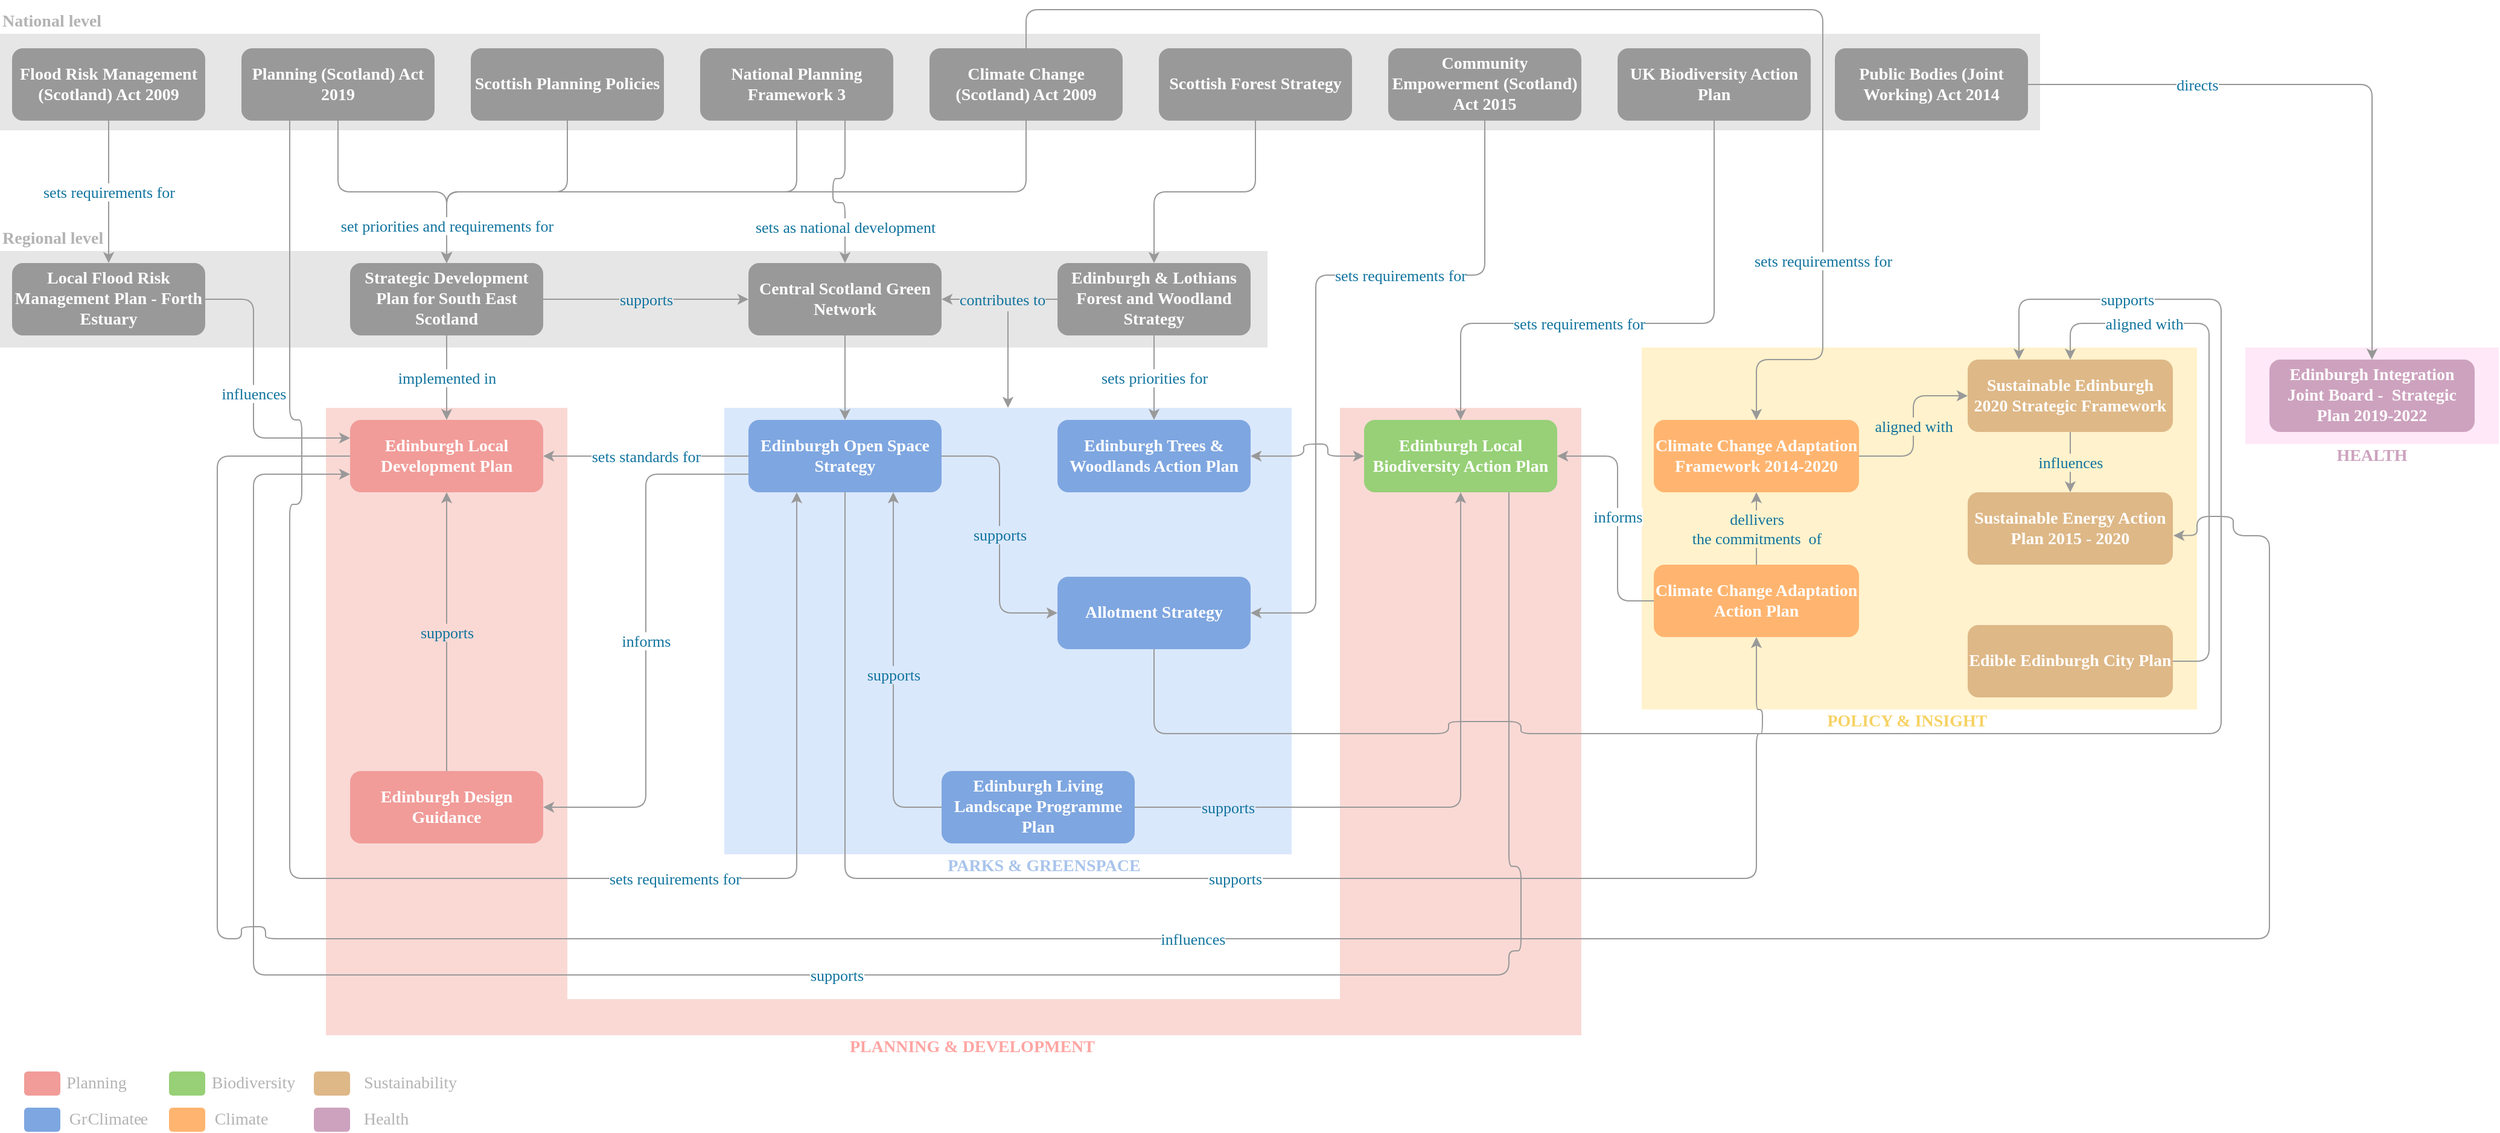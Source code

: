 <mxfile version="13.3.4" type="github">
  <diagram id="8Yflhy8udfIKwnyC9lQC" name="Page-1">
    <mxGraphModel dx="3507" dy="-268" grid="1" gridSize="10" guides="1" tooltips="1" connect="1" arrows="1" fold="1" page="1" pageScale="1" pageWidth="1169" pageHeight="827" math="0" shadow="0">
      <root>
        <mxCell id="0" />
        <mxCell id="1" parent="0" />
        <mxCell id="Hf7quNikZ0JMG7ykfvhg-1" value="" style="rounded=0;whiteSpace=wrap;html=1;fontFamily=Tahoma;fontSize=13;strokeColor=none;fillColor=#ffe8f7;" vertex="1" parent="1">
          <mxGeometry x="1920" y="2840" width="210" height="80" as="geometry" />
        </mxCell>
        <mxCell id="Hf7quNikZ0JMG7ykfvhg-2" value="" style="rounded=0;whiteSpace=wrap;html=1;fillColor=#E6E6E6;fontFamily=Tahoma;fontSize=13;strokeColor=none;" vertex="1" parent="1">
          <mxGeometry x="60" y="2760" width="1050" height="80" as="geometry" />
        </mxCell>
        <mxCell id="Hf7quNikZ0JMG7ykfvhg-3" value="" style="rounded=0;whiteSpace=wrap;html=1;fillColor=#E6E6E6;fontFamily=Tahoma;fontSize=13;strokeColor=none;" vertex="1" parent="1">
          <mxGeometry x="60" y="2580" width="1690" height="80" as="geometry" />
        </mxCell>
        <mxCell id="Hf7quNikZ0JMG7ykfvhg-4" value="" style="rounded=0;whiteSpace=wrap;html=1;fillColor=#FFF2CC;fontFamily=Tahoma;fontSize=13;strokeColor=none;" vertex="1" parent="1">
          <mxGeometry x="1420" y="2840" width="460" height="300" as="geometry" />
        </mxCell>
        <mxCell id="Hf7quNikZ0JMG7ykfvhg-5" value="" style="rounded=0;whiteSpace=wrap;html=1;fillColor=#fad9d5;fontFamily=Tahoma;fontSize=13;strokeColor=none;" vertex="1" parent="1">
          <mxGeometry x="1170" y="2890" width="200" height="520" as="geometry" />
        </mxCell>
        <mxCell id="Hf7quNikZ0JMG7ykfvhg-6" value="" style="rounded=0;whiteSpace=wrap;html=1;fillColor=#FAD9D5;fontFamily=Tahoma;fontSize=13;strokeColor=none;" vertex="1" parent="1">
          <mxGeometry x="330" y="2890" width="200" height="520" as="geometry" />
        </mxCell>
        <mxCell id="Hf7quNikZ0JMG7ykfvhg-7" value="" style="edgeStyle=orthogonalEdgeStyle;orthogonalLoop=1;jettySize=auto;html=1;labelBackgroundColor=#FFF2CC;startArrow=classic;startFill=1;endArrow=none;endFill=0;strokeColor=#999999;fontFamily=Tahoma;fontSize=14;fontColor=#F7D263;" edge="1" parent="1" source="Hf7quNikZ0JMG7ykfvhg-8">
          <mxGeometry relative="1" as="geometry">
            <mxPoint x="895" y="2810" as="targetPoint" />
          </mxGeometry>
        </mxCell>
        <mxCell id="Hf7quNikZ0JMG7ykfvhg-8" value="" style="rounded=0;whiteSpace=wrap;html=1;fillColor=#DAE8FC;fontFamily=Tahoma;fontSize=13;strokeColor=none;" vertex="1" parent="1">
          <mxGeometry x="660" y="2890" width="470" height="370" as="geometry" />
        </mxCell>
        <mxCell id="Hf7quNikZ0JMG7ykfvhg-9" value="sets requirements for" style="edgeStyle=orthogonalEdgeStyle;rounded=1;orthogonalLoop=1;jettySize=auto;html=1;exitX=0.5;exitY=1;exitDx=0;exitDy=0;entryX=0.5;entryY=0;entryDx=0;entryDy=0;strokeColor=#999999;fontFamily=Tahoma;fontSize=13;fontColor=#10739E;" edge="1" parent="1" source="Hf7quNikZ0JMG7ykfvhg-10" target="Hf7quNikZ0JMG7ykfvhg-29">
          <mxGeometry relative="1" as="geometry" />
        </mxCell>
        <mxCell id="Hf7quNikZ0JMG7ykfvhg-10" value="Flood Risk Management (Scotland) Act 2009" style="rounded=1;fillColor=#999999;strokeColor=none;fontColor=#FFFFFF;fontStyle=1;fontFamily=Tahoma;fontSize=14;whiteSpace=wrap;" vertex="1" parent="1">
          <mxGeometry x="70" y="2592" width="160" height="60" as="geometry" />
        </mxCell>
        <mxCell id="Hf7quNikZ0JMG7ykfvhg-11" style="edgeStyle=orthogonalEdgeStyle;orthogonalLoop=1;jettySize=auto;html=1;exitX=0.5;exitY=1;exitDx=0;exitDy=0;entryX=0.5;entryY=0;entryDx=0;entryDy=0;strokeColor=#999999;" edge="1" parent="1" source="Hf7quNikZ0JMG7ykfvhg-13" target="Hf7quNikZ0JMG7ykfvhg-32">
          <mxGeometry relative="1" as="geometry" />
        </mxCell>
        <mxCell id="Hf7quNikZ0JMG7ykfvhg-12" value="sets requirements for" style="edgeStyle=orthogonalEdgeStyle;orthogonalLoop=1;jettySize=auto;html=1;exitX=0.25;exitY=1;exitDx=0;exitDy=0;startFill=0;strokeColor=#999999;entryX=0.25;entryY=1;entryDx=0;entryDy=0;fontFamily=Tahoma;fontSize=13;fontColor=#10739E;" edge="1" parent="1" source="Hf7quNikZ0JMG7ykfvhg-13" target="Hf7quNikZ0JMG7ykfvhg-44">
          <mxGeometry x="0.395" relative="1" as="geometry">
            <mxPoint x="733" y="2960" as="targetPoint" />
            <Array as="points">
              <mxPoint x="300" y="2900" />
              <mxPoint x="310" y="2900" />
              <mxPoint x="310" y="2970" />
              <mxPoint x="300" y="2970" />
              <mxPoint x="300" y="3280" />
              <mxPoint x="720" y="3280" />
            </Array>
            <mxPoint x="-1" as="offset" />
          </mxGeometry>
        </mxCell>
        <mxCell id="Hf7quNikZ0JMG7ykfvhg-13" value="Planning (Scotland) Act 2019" style="rounded=1;fillColor=#999999;strokeColor=none;fontColor=#FFFFFF;fontStyle=1;fontFamily=Tahoma;fontSize=14;whiteSpace=wrap;" vertex="1" parent="1">
          <mxGeometry x="260" y="2592" width="160" height="60" as="geometry" />
        </mxCell>
        <mxCell id="Hf7quNikZ0JMG7ykfvhg-14" style="edgeStyle=orthogonalEdgeStyle;orthogonalLoop=1;jettySize=auto;html=1;exitX=0.5;exitY=1;exitDx=0;exitDy=0;strokeColor=#999999;entryX=0.5;entryY=0;entryDx=0;entryDy=0;" edge="1" parent="1" source="Hf7quNikZ0JMG7ykfvhg-15" target="Hf7quNikZ0JMG7ykfvhg-32">
          <mxGeometry relative="1" as="geometry">
            <mxPoint x="360" y="2770" as="targetPoint" />
          </mxGeometry>
        </mxCell>
        <mxCell id="Hf7quNikZ0JMG7ykfvhg-15" value="Scottish Planning Policies" style="rounded=1;fillColor=#999999;strokeColor=none;fontColor=#FFFFFF;fontStyle=1;fontFamily=Tahoma;fontSize=14;whiteSpace=wrap;" vertex="1" parent="1">
          <mxGeometry x="450" y="2592" width="160" height="60" as="geometry" />
        </mxCell>
        <mxCell id="Hf7quNikZ0JMG7ykfvhg-16" style="edgeStyle=orthogonalEdgeStyle;orthogonalLoop=1;jettySize=auto;html=1;exitX=0.5;exitY=1;exitDx=0;exitDy=0;entryX=0.5;entryY=0;entryDx=0;entryDy=0;strokeColor=#999999;" edge="1" parent="1" source="Hf7quNikZ0JMG7ykfvhg-18" target="Hf7quNikZ0JMG7ykfvhg-32">
          <mxGeometry relative="1" as="geometry" />
        </mxCell>
        <mxCell id="Hf7quNikZ0JMG7ykfvhg-17" value="sets as national development" style="edgeStyle=orthogonalEdgeStyle;orthogonalLoop=1;jettySize=auto;html=1;exitX=0.75;exitY=1;exitDx=0;exitDy=0;entryX=0.5;entryY=0;entryDx=0;entryDy=0;strokeColor=#999999;fontFamily=Tahoma;fontSize=13;fontColor=#10739E;" edge="1" parent="1" source="Hf7quNikZ0JMG7ykfvhg-18" target="Hf7quNikZ0JMG7ykfvhg-34">
          <mxGeometry x="0.565" relative="1" as="geometry">
            <Array as="points">
              <mxPoint x="760" y="2700" />
              <mxPoint x="750" y="2700" />
              <mxPoint x="750" y="2720" />
              <mxPoint x="760" y="2720" />
            </Array>
            <mxPoint as="offset" />
          </mxGeometry>
        </mxCell>
        <mxCell id="Hf7quNikZ0JMG7ykfvhg-18" value="National Planning Framework 3" style="rounded=1;fillColor=#999999;strokeColor=none;fontColor=#FFFFFF;fontStyle=1;fontFamily=Tahoma;fontSize=14;whiteSpace=wrap;" vertex="1" parent="1">
          <mxGeometry x="640" y="2592" width="160" height="60" as="geometry" />
        </mxCell>
        <mxCell id="Hf7quNikZ0JMG7ykfvhg-19" value="set priorities and requirements for" style="edgeStyle=orthogonalEdgeStyle;orthogonalLoop=1;jettySize=auto;html=1;exitX=0.5;exitY=1;exitDx=0;exitDy=0;strokeColor=#999999;entryX=0.5;entryY=0;entryDx=0;entryDy=0;fontFamily=Tahoma;fontSize=13;fontColor=#10739E;" edge="1" parent="1" source="Hf7quNikZ0JMG7ykfvhg-21" target="Hf7quNikZ0JMG7ykfvhg-32">
          <mxGeometry x="0.897" relative="1" as="geometry">
            <mxPoint x="360" y="2770" as="targetPoint" />
            <mxPoint as="offset" />
          </mxGeometry>
        </mxCell>
        <mxCell id="Hf7quNikZ0JMG7ykfvhg-20" value="sets requirementss for" style="edgeStyle=orthogonalEdgeStyle;orthogonalLoop=1;jettySize=auto;html=1;exitX=0.5;exitY=0;exitDx=0;exitDy=0;startFill=0;strokeColor=#999999;entryX=0.5;entryY=0;entryDx=0;entryDy=0;fontColor=#10739E;fontFamily=Tahoma;fontSize=13;" edge="1" parent="1" source="Hf7quNikZ0JMG7ykfvhg-21" target="Hf7quNikZ0JMG7ykfvhg-55">
          <mxGeometry x="0.654" relative="1" as="geometry">
            <mxPoint x="1510" y="2880" as="targetPoint" />
            <Array as="points">
              <mxPoint x="910" y="2560" />
              <mxPoint x="1570" y="2560" />
              <mxPoint x="1570" y="2850" />
              <mxPoint x="1515" y="2850" />
            </Array>
            <mxPoint y="1" as="offset" />
          </mxGeometry>
        </mxCell>
        <mxCell id="Hf7quNikZ0JMG7ykfvhg-21" value="Climate Change (Scotland) Act 2009" style="rounded=1;fillColor=#999999;strokeColor=none;fontColor=#FFFFFF;fontStyle=1;fontFamily=Tahoma;fontSize=14;whiteSpace=wrap;" vertex="1" parent="1">
          <mxGeometry x="830" y="2592" width="160" height="60" as="geometry" />
        </mxCell>
        <mxCell id="Hf7quNikZ0JMG7ykfvhg-22" style="edgeStyle=orthogonalEdgeStyle;orthogonalLoop=1;jettySize=auto;html=1;exitX=0.5;exitY=1;exitDx=0;exitDy=0;strokeColor=#999999;" edge="1" parent="1" source="Hf7quNikZ0JMG7ykfvhg-23" target="Hf7quNikZ0JMG7ykfvhg-37">
          <mxGeometry relative="1" as="geometry" />
        </mxCell>
        <mxCell id="Hf7quNikZ0JMG7ykfvhg-23" value="Scottish Forest Strategy" style="rounded=1;fillColor=#999999;strokeColor=none;fontColor=#FFFFFF;fontStyle=1;fontFamily=Tahoma;fontSize=14;whiteSpace=wrap;" vertex="1" parent="1">
          <mxGeometry x="1020" y="2592" width="160" height="60" as="geometry" />
        </mxCell>
        <mxCell id="Hf7quNikZ0JMG7ykfvhg-24" value="sets requirements for" style="edgeStyle=orthogonalEdgeStyle;orthogonalLoop=1;jettySize=auto;html=1;exitX=0.5;exitY=1;exitDx=0;exitDy=0;entryX=1;entryY=0.5;entryDx=0;entryDy=0;strokeColor=#999999;fontColor=#10739E;fontFamily=Tahoma;fontSize=13;" edge="1" parent="1" source="Hf7quNikZ0JMG7ykfvhg-25" target="Hf7quNikZ0JMG7ykfvhg-48">
          <mxGeometry x="-0.342" relative="1" as="geometry">
            <Array as="points">
              <mxPoint x="1290" y="2780" />
              <mxPoint x="1150" y="2780" />
              <mxPoint x="1150" y="3060" />
            </Array>
            <mxPoint as="offset" />
          </mxGeometry>
        </mxCell>
        <mxCell id="Hf7quNikZ0JMG7ykfvhg-25" value="Community Empowerment (Scotland) Act 2015" style="rounded=1;fillColor=#999999;strokeColor=none;fontColor=#FFFFFF;fontStyle=1;fontFamily=Tahoma;fontSize=14;whiteSpace=wrap;" vertex="1" parent="1">
          <mxGeometry x="1210" y="2592" width="160" height="60" as="geometry" />
        </mxCell>
        <mxCell id="Hf7quNikZ0JMG7ykfvhg-26" value="sets requirements for" style="edgeStyle=orthogonalEdgeStyle;orthogonalLoop=1;jettySize=auto;html=1;exitX=0.5;exitY=1;exitDx=0;exitDy=0;entryX=0.5;entryY=0;entryDx=0;entryDy=0;strokeColor=#999999;fontColor=#10739E;fontFamily=Tahoma;fontSize=13;" edge="1" parent="1" source="Hf7quNikZ0JMG7ykfvhg-27" target="Hf7quNikZ0JMG7ykfvhg-53">
          <mxGeometry x="0.224" relative="1" as="geometry">
            <Array as="points">
              <mxPoint x="1480" y="2820" />
              <mxPoint x="1270" y="2820" />
            </Array>
            <mxPoint as="offset" />
          </mxGeometry>
        </mxCell>
        <mxCell id="Hf7quNikZ0JMG7ykfvhg-27" value="UK Biodiversity Action Plan" style="rounded=1;fillColor=#999999;strokeColor=none;fontColor=#FFFFFF;fontStyle=1;fontFamily=Tahoma;fontSize=14;whiteSpace=wrap;" vertex="1" parent="1">
          <mxGeometry x="1400" y="2592" width="160" height="60" as="geometry" />
        </mxCell>
        <mxCell id="Hf7quNikZ0JMG7ykfvhg-28" value="influences" style="edgeStyle=orthogonalEdgeStyle;orthogonalLoop=1;jettySize=auto;html=1;exitX=1;exitY=0.5;exitDx=0;exitDy=0;entryX=0;entryY=0.25;entryDx=0;entryDy=0;startFill=0;strokeColor=#999999;fontFamily=Tahoma;fontSize=13;fontColor=#10739E;" edge="1" parent="1" source="Hf7quNikZ0JMG7ykfvhg-29" target="Hf7quNikZ0JMG7ykfvhg-39">
          <mxGeometry relative="1" as="geometry">
            <Array as="points">
              <mxPoint x="270" y="2800" />
              <mxPoint x="270" y="2915" />
            </Array>
          </mxGeometry>
        </mxCell>
        <mxCell id="Hf7quNikZ0JMG7ykfvhg-29" value="Local Flood Risk Management Plan - Forth Estuary " style="rounded=1;fillColor=#999999;strokeColor=none;fontColor=#FFFFFF;fontStyle=1;fontFamily=Tahoma;fontSize=14;whiteSpace=wrap;" vertex="1" parent="1">
          <mxGeometry x="70" y="2770" width="160" height="60" as="geometry" />
        </mxCell>
        <mxCell id="Hf7quNikZ0JMG7ykfvhg-30" value="supports" style="edgeStyle=orthogonalEdgeStyle;orthogonalLoop=1;jettySize=auto;html=1;exitX=1;exitY=0.5;exitDx=0;exitDy=0;entryX=0;entryY=0.5;entryDx=0;entryDy=0;strokeColor=#999999;fontFamily=Tahoma;fontSize=13;fontColor=#10739E;labelBackgroundColor=#E6E6E6;" edge="1" parent="1" source="Hf7quNikZ0JMG7ykfvhg-32" target="Hf7quNikZ0JMG7ykfvhg-34">
          <mxGeometry relative="1" as="geometry" />
        </mxCell>
        <mxCell id="Hf7quNikZ0JMG7ykfvhg-31" value="implemented in" style="edgeStyle=orthogonalEdgeStyle;orthogonalLoop=1;jettySize=auto;html=1;exitX=0.5;exitY=1;exitDx=0;exitDy=0;entryX=0.5;entryY=0;entryDx=0;entryDy=0;startFill=0;strokeColor=#999999;fontFamily=Tahoma;fontSize=13;fontColor=#10739E;" edge="1" parent="1" source="Hf7quNikZ0JMG7ykfvhg-32" target="Hf7quNikZ0JMG7ykfvhg-39">
          <mxGeometry relative="1" as="geometry" />
        </mxCell>
        <mxCell id="Hf7quNikZ0JMG7ykfvhg-32" value="Strategic Development Plan for South East Scotland" style="rounded=1;fillColor=#999999;strokeColor=none;fontColor=#FFFFFF;fontStyle=1;fontFamily=Tahoma;fontSize=14;whiteSpace=wrap;" vertex="1" parent="1">
          <mxGeometry x="350" y="2770" width="160" height="60" as="geometry" />
        </mxCell>
        <mxCell id="Hf7quNikZ0JMG7ykfvhg-33" style="edgeStyle=orthogonalEdgeStyle;orthogonalLoop=1;jettySize=auto;html=1;exitX=0.5;exitY=1;exitDx=0;exitDy=0;entryX=0.5;entryY=0;entryDx=0;entryDy=0;strokeColor=#999999;" edge="1" parent="1" source="Hf7quNikZ0JMG7ykfvhg-34" target="Hf7quNikZ0JMG7ykfvhg-44">
          <mxGeometry relative="1" as="geometry" />
        </mxCell>
        <mxCell id="Hf7quNikZ0JMG7ykfvhg-34" value="Central Scotland Green Network" style="rounded=1;fillColor=#999999;strokeColor=none;fontColor=#FFFFFF;fontStyle=1;fontFamily=Tahoma;fontSize=14;whiteSpace=wrap;" vertex="1" parent="1">
          <mxGeometry x="680" y="2770" width="160" height="60" as="geometry" />
        </mxCell>
        <mxCell id="Hf7quNikZ0JMG7ykfvhg-35" value="contributes to" style="edgeStyle=orthogonalEdgeStyle;orthogonalLoop=1;jettySize=auto;html=1;exitX=0;exitY=0.5;exitDx=0;exitDy=0;strokeColor=#999999;fontColor=#10739E;fontFamily=Tahoma;fontSize=13;labelBackgroundColor=#E6E6E6;" edge="1" parent="1" source="Hf7quNikZ0JMG7ykfvhg-37">
          <mxGeometry x="-0.042" relative="1" as="geometry">
            <mxPoint x="920.0" y="2800" as="sourcePoint" />
            <mxPoint x="840" y="2800" as="targetPoint" />
            <mxPoint as="offset" />
          </mxGeometry>
        </mxCell>
        <mxCell id="Hf7quNikZ0JMG7ykfvhg-36" value="sets priorities for" style="edgeStyle=orthogonalEdgeStyle;orthogonalLoop=1;jettySize=auto;html=1;exitX=0.5;exitY=1;exitDx=0;exitDy=0;entryX=0.5;entryY=0;entryDx=0;entryDy=0;strokeColor=#999999;fontColor=#10739E;fontFamily=Tahoma;fontSize=13;" edge="1" parent="1" source="Hf7quNikZ0JMG7ykfvhg-37" target="Hf7quNikZ0JMG7ykfvhg-46">
          <mxGeometry relative="1" as="geometry" />
        </mxCell>
        <mxCell id="Hf7quNikZ0JMG7ykfvhg-37" value="Edinburgh &amp; Lothians Forest and Woodland Strategy" style="rounded=1;fillColor=#999999;strokeColor=none;fontColor=#FFFFFF;fontStyle=1;fontFamily=Tahoma;fontSize=14;whiteSpace=wrap;" vertex="1" parent="1">
          <mxGeometry x="936" y="2770" width="160" height="60" as="geometry" />
        </mxCell>
        <mxCell id="Hf7quNikZ0JMG7ykfvhg-38" value="influences" style="edgeStyle=orthogonalEdgeStyle;orthogonalLoop=1;jettySize=auto;html=1;exitX=0;exitY=0.5;exitDx=0;exitDy=0;startFill=0;strokeColor=#999999;entryX=1.003;entryY=0.597;entryDx=0;entryDy=0;entryPerimeter=0;fontColor=#10739E;fontFamily=Tahoma;fontSize=13;" edge="1" parent="1" source="Hf7quNikZ0JMG7ykfvhg-39" target="Hf7quNikZ0JMG7ykfvhg-61">
          <mxGeometry relative="1" as="geometry">
            <mxPoint x="1850" y="3000" as="targetPoint" />
            <Array as="points">
              <mxPoint x="240" y="2930" />
              <mxPoint x="240" y="3330" />
              <mxPoint x="260" y="3330" />
              <mxPoint x="260" y="3320" />
              <mxPoint x="280" y="3320" />
              <mxPoint x="280" y="3330" />
              <mxPoint x="1940" y="3330" />
              <mxPoint x="1940" y="2996" />
              <mxPoint x="1910" y="2996" />
              <mxPoint x="1910" y="2980" />
              <mxPoint x="1880" y="2980" />
              <mxPoint x="1880" y="2996" />
            </Array>
          </mxGeometry>
        </mxCell>
        <mxCell id="Hf7quNikZ0JMG7ykfvhg-39" value="Edinburgh Local Development Plan" style="rounded=1;fillColor=#F19C99;strokeColor=none;fontColor=#FFFFFF;fontStyle=1;fontFamily=Tahoma;fontSize=14;whiteSpace=wrap;" vertex="1" parent="1">
          <mxGeometry x="350" y="2900" width="160" height="60" as="geometry" />
        </mxCell>
        <mxCell id="Hf7quNikZ0JMG7ykfvhg-40" value="sets standards for" style="edgeStyle=orthogonalEdgeStyle;orthogonalLoop=1;jettySize=auto;html=1;exitX=0;exitY=0.5;exitDx=0;exitDy=0;entryX=1;entryY=0.5;entryDx=0;entryDy=0;startFill=0;strokeColor=#999999;fontFamily=Tahoma;fontSize=13;fontColor=#10739E;" edge="1" parent="1" source="Hf7quNikZ0JMG7ykfvhg-44" target="Hf7quNikZ0JMG7ykfvhg-39">
          <mxGeometry relative="1" as="geometry" />
        </mxCell>
        <mxCell id="Hf7quNikZ0JMG7ykfvhg-41" value="informs" style="edgeStyle=orthogonalEdgeStyle;orthogonalLoop=1;jettySize=auto;html=1;exitX=0;exitY=0.75;exitDx=0;exitDy=0;entryX=1;entryY=0.5;entryDx=0;entryDy=0;startFill=0;strokeColor=#999999;fontFamily=Tahoma;fontSize=13;fontColor=#10739E;" edge="1" parent="1" source="Hf7quNikZ0JMG7ykfvhg-44" target="Hf7quNikZ0JMG7ykfvhg-65">
          <mxGeometry relative="1" as="geometry" />
        </mxCell>
        <mxCell id="Hf7quNikZ0JMG7ykfvhg-42" value="supports" style="edgeStyle=orthogonalEdgeStyle;orthogonalLoop=1;jettySize=auto;html=1;exitX=0.5;exitY=1;exitDx=0;exitDy=0;entryX=0.5;entryY=1;entryDx=0;entryDy=0;startFill=0;strokeColor=#999999;fontColor=#10739E;fontFamily=Tahoma;fontSize=13;" edge="1" parent="1" source="Hf7quNikZ0JMG7ykfvhg-44" target="Hf7quNikZ0JMG7ykfvhg-58">
          <mxGeometry relative="1" as="geometry">
            <Array as="points">
              <mxPoint x="760" y="3280" />
              <mxPoint x="1515" y="3280" />
              <mxPoint x="1515" y="3160" />
              <mxPoint x="1520" y="3160" />
              <mxPoint x="1520" y="3140" />
              <mxPoint x="1515" y="3140" />
            </Array>
          </mxGeometry>
        </mxCell>
        <mxCell id="Hf7quNikZ0JMG7ykfvhg-43" value="supports" style="edgeStyle=orthogonalEdgeStyle;orthogonalLoop=1;jettySize=auto;html=1;exitX=1;exitY=0.5;exitDx=0;exitDy=0;entryX=0;entryY=0.5;entryDx=0;entryDy=0;startFill=0;strokeColor=#999999;fontColor=#10739E;fontFamily=Tahoma;fontSize=13;labelBackgroundColor=#DAE8FC;" edge="1" parent="1" source="Hf7quNikZ0JMG7ykfvhg-44" target="Hf7quNikZ0JMG7ykfvhg-48">
          <mxGeometry relative="1" as="geometry" />
        </mxCell>
        <mxCell id="Hf7quNikZ0JMG7ykfvhg-44" value="Edinburgh Open Space Strategy" style="rounded=1;fillColor=#7EA6E0;strokeColor=none;fontColor=#FFFFFF;fontStyle=1;fontFamily=Tahoma;fontSize=14;whiteSpace=wrap;" vertex="1" parent="1">
          <mxGeometry x="680" y="2900" width="160" height="60" as="geometry" />
        </mxCell>
        <mxCell id="Hf7quNikZ0JMG7ykfvhg-45" style="edgeStyle=orthogonalEdgeStyle;orthogonalLoop=1;jettySize=auto;html=1;exitX=1;exitY=0.5;exitDx=0;exitDy=0;entryX=0;entryY=0.5;entryDx=0;entryDy=0;strokeColor=#999999;startArrow=classic;startFill=1;" edge="1" parent="1" source="Hf7quNikZ0JMG7ykfvhg-46" target="Hf7quNikZ0JMG7ykfvhg-53">
          <mxGeometry relative="1" as="geometry">
            <Array as="points">
              <mxPoint x="1140" y="2930" />
              <mxPoint x="1140" y="2920" />
              <mxPoint x="1160" y="2920" />
              <mxPoint x="1160" y="2930" />
            </Array>
          </mxGeometry>
        </mxCell>
        <mxCell id="Hf7quNikZ0JMG7ykfvhg-46" value="Edinburgh Trees &amp; Woodlands Action Plan" style="rounded=1;fillColor=#7EA6E0;strokeColor=none;fontColor=#FFFFFF;fontStyle=1;fontFamily=Tahoma;fontSize=14;whiteSpace=wrap;" vertex="1" parent="1">
          <mxGeometry x="936" y="2900" width="160" height="60" as="geometry" />
        </mxCell>
        <mxCell id="Hf7quNikZ0JMG7ykfvhg-47" value="supports" style="edgeStyle=orthogonalEdgeStyle;orthogonalLoop=1;jettySize=auto;html=1;exitX=0.5;exitY=1;exitDx=0;exitDy=0;entryX=0.25;entryY=0;entryDx=0;entryDy=0;startFill=0;strokeColor=#999999;fontColor=#10739E;fontFamily=Tahoma;fontSize=13;" edge="1" parent="1" source="Hf7quNikZ0JMG7ykfvhg-48" target="Hf7quNikZ0JMG7ykfvhg-60">
          <mxGeometry x="0.821" relative="1" as="geometry">
            <Array as="points">
              <mxPoint x="1016" y="3160" />
              <mxPoint x="1260" y="3160" />
              <mxPoint x="1260" y="3150" />
              <mxPoint x="1320" y="3150" />
              <mxPoint x="1320" y="3160" />
              <mxPoint x="1900" y="3160" />
              <mxPoint x="1900" y="2800" />
              <mxPoint x="1733" y="2800" />
            </Array>
            <mxPoint as="offset" />
          </mxGeometry>
        </mxCell>
        <mxCell id="Hf7quNikZ0JMG7ykfvhg-48" value="Allotment Strategy" style="rounded=1;fillColor=#7EA6E0;strokeColor=none;fontColor=#FFFFFF;fontStyle=1;fontFamily=Tahoma;fontSize=14;whiteSpace=wrap;" vertex="1" parent="1">
          <mxGeometry x="936" y="3030" width="160" height="60" as="geometry" />
        </mxCell>
        <mxCell id="Hf7quNikZ0JMG7ykfvhg-49" value="supports" style="edgeStyle=orthogonalEdgeStyle;orthogonalLoop=1;jettySize=auto;html=1;exitX=1;exitY=0.5;exitDx=0;exitDy=0;entryX=0.5;entryY=1;entryDx=0;entryDy=0;strokeColor=#999999;fontColor=#10739E;fontFamily=Tahoma;fontSize=13;labelBackgroundColor=#DAE8FC;" edge="1" parent="1" source="Hf7quNikZ0JMG7ykfvhg-51" target="Hf7quNikZ0JMG7ykfvhg-53">
          <mxGeometry x="-0.71" relative="1" as="geometry">
            <mxPoint as="offset" />
          </mxGeometry>
        </mxCell>
        <mxCell id="Hf7quNikZ0JMG7ykfvhg-50" value="supports" style="edgeStyle=orthogonalEdgeStyle;orthogonalLoop=1;jettySize=auto;html=1;exitX=0;exitY=0.5;exitDx=0;exitDy=0;entryX=0.75;entryY=1;entryDx=0;entryDy=0;startFill=0;strokeColor=#999999;fontColor=#10739E;fontFamily=Tahoma;fontSize=13;labelBackgroundColor=#DAE8FC;" edge="1" parent="1" source="Hf7quNikZ0JMG7ykfvhg-51" target="Hf7quNikZ0JMG7ykfvhg-44">
          <mxGeometry relative="1" as="geometry" />
        </mxCell>
        <mxCell id="Hf7quNikZ0JMG7ykfvhg-51" value="Edinburgh Living Landscape Programme Plan" style="rounded=1;fillColor=#7EA6E0;strokeColor=none;fontColor=#FFFFFF;fontStyle=1;fontFamily=Tahoma;fontSize=14;whiteSpace=wrap;" vertex="1" parent="1">
          <mxGeometry x="840" y="3191" width="160" height="60" as="geometry" />
        </mxCell>
        <mxCell id="Hf7quNikZ0JMG7ykfvhg-52" value="supports" style="edgeStyle=orthogonalEdgeStyle;orthogonalLoop=1;jettySize=auto;html=1;exitX=0;exitY=0.75;exitDx=0;exitDy=0;entryX=0.75;entryY=1;entryDx=0;entryDy=0;startFill=1;strokeColor=#999999;startArrow=classic;endArrow=none;endFill=0;fontColor=#10739E;fontFamily=Tahoma;fontSize=13;" edge="1" parent="1" source="Hf7quNikZ0JMG7ykfvhg-39" target="Hf7quNikZ0JMG7ykfvhg-53">
          <mxGeometry relative="1" as="geometry">
            <Array as="points">
              <mxPoint x="270" y="2945" />
              <mxPoint x="270" y="3360" />
              <mxPoint x="1310" y="3360" />
              <mxPoint x="1310" y="3340" />
              <mxPoint x="1320" y="3340" />
              <mxPoint x="1320" y="3270" />
              <mxPoint x="1310" y="3270" />
            </Array>
          </mxGeometry>
        </mxCell>
        <mxCell id="Hf7quNikZ0JMG7ykfvhg-53" value="Edinburgh Local Biodiversity Action Plan" style="rounded=1;fillColor=#97D077;strokeColor=none;fontColor=#FFFFFF;fontStyle=1;fontFamily=Tahoma;fontSize=14;whiteSpace=wrap;" vertex="1" parent="1">
          <mxGeometry x="1190" y="2900" width="160" height="60" as="geometry" />
        </mxCell>
        <mxCell id="Hf7quNikZ0JMG7ykfvhg-54" value="aligned with" style="edgeStyle=orthogonalEdgeStyle;orthogonalLoop=1;jettySize=auto;html=1;exitX=1;exitY=0.5;exitDx=0;exitDy=0;entryX=0;entryY=0.5;entryDx=0;entryDy=0;startFill=0;strokeColor=#999999;fontColor=#10739E;fontFamily=Tahoma;fontSize=13;labelBackgroundColor=#FFF2CC;" edge="1" parent="1" source="Hf7quNikZ0JMG7ykfvhg-55" target="Hf7quNikZ0JMG7ykfvhg-60">
          <mxGeometry relative="1" as="geometry" />
        </mxCell>
        <mxCell id="Hf7quNikZ0JMG7ykfvhg-55" value="Climate Change Adaptation Framework 2014-2020" style="rounded=1;fillColor=#FFB570;strokeColor=none;fontColor=#FFFFFF;fontStyle=1;fontFamily=Tahoma;fontSize=14;whiteSpace=wrap;" vertex="1" parent="1">
          <mxGeometry x="1430" y="2900" width="170" height="60" as="geometry" />
        </mxCell>
        <mxCell id="Hf7quNikZ0JMG7ykfvhg-56" value="informs" style="edgeStyle=orthogonalEdgeStyle;orthogonalLoop=1;jettySize=auto;html=1;exitX=0;exitY=0.5;exitDx=0;exitDy=0;entryX=1;entryY=0.5;entryDx=0;entryDy=0;startArrow=none;startFill=0;strokeColor=#999999;fontColor=#10739E;fontFamily=Tahoma;fontSize=13;" edge="1" parent="1" source="Hf7quNikZ0JMG7ykfvhg-58" target="Hf7quNikZ0JMG7ykfvhg-53">
          <mxGeometry relative="1" as="geometry">
            <Array as="points">
              <mxPoint x="1400" y="3050" />
              <mxPoint x="1400" y="2930" />
            </Array>
            <mxPoint as="offset" />
          </mxGeometry>
        </mxCell>
        <mxCell id="Hf7quNikZ0JMG7ykfvhg-57" value="&lt;div&gt;dellivers &lt;br&gt;&lt;/div&gt;&lt;div&gt;the commitments&amp;nbsp; of&lt;br&gt;&lt;/div&gt;" style="edgeStyle=orthogonalEdgeStyle;orthogonalLoop=1;jettySize=auto;html=1;exitX=0.5;exitY=0;exitDx=0;exitDy=0;entryX=0.5;entryY=1;entryDx=0;entryDy=0;startFill=0;strokeColor=#999999;fontColor=#10739E;fontFamily=Tahoma;fontSize=13;labelBackgroundColor=#FFF2CC;" edge="1" parent="1" source="Hf7quNikZ0JMG7ykfvhg-58" target="Hf7quNikZ0JMG7ykfvhg-55">
          <mxGeometry relative="1" as="geometry" />
        </mxCell>
        <mxCell id="Hf7quNikZ0JMG7ykfvhg-58" value="Climate Change Adaptation Action Plan" style="rounded=1;fillColor=#FFB570;strokeColor=none;fontColor=#FFFFFF;fontStyle=1;fontFamily=Tahoma;fontSize=14;whiteSpace=wrap;" vertex="1" parent="1">
          <mxGeometry x="1430" y="3020" width="170" height="60" as="geometry" />
        </mxCell>
        <mxCell id="Hf7quNikZ0JMG7ykfvhg-59" value="influences" style="edgeStyle=orthogonalEdgeStyle;orthogonalLoop=1;jettySize=auto;html=1;exitX=0.5;exitY=1;exitDx=0;exitDy=0;startFill=0;strokeColor=#999999;fontColor=#10739E;fontFamily=Tahoma;fontSize=13;labelBackgroundColor=#FFF2CC;" edge="1" parent="1" source="Hf7quNikZ0JMG7ykfvhg-60" target="Hf7quNikZ0JMG7ykfvhg-61">
          <mxGeometry relative="1" as="geometry" />
        </mxCell>
        <mxCell id="Hf7quNikZ0JMG7ykfvhg-60" value="Sustainable Edinburgh 2020 Strategic Framework" style="rounded=1;strokeColor=none;fontColor=#FFFFFF;fontStyle=1;fontFamily=Tahoma;fontSize=14;whiteSpace=wrap;fillColor=#DEB887;" vertex="1" parent="1">
          <mxGeometry x="1690" y="2850" width="170" height="60" as="geometry" />
        </mxCell>
        <mxCell id="Hf7quNikZ0JMG7ykfvhg-61" value="Sustainable Energy Action Plan 2015 - 2020" style="rounded=1;strokeColor=none;fontColor=#FFFFFF;fontStyle=1;fontFamily=Tahoma;fontSize=14;whiteSpace=wrap;fillColor=#DEB887;" vertex="1" parent="1">
          <mxGeometry x="1690" y="2960" width="170" height="60" as="geometry" />
        </mxCell>
        <mxCell id="Hf7quNikZ0JMG7ykfvhg-62" value="aligned with" style="edgeStyle=orthogonalEdgeStyle;orthogonalLoop=1;jettySize=auto;html=1;exitX=1;exitY=0.5;exitDx=0;exitDy=0;entryX=0.5;entryY=0;entryDx=0;entryDy=0;startFill=0;strokeColor=#999999;fontColor=#10739E;fontFamily=Tahoma;fontSize=13;" edge="1" parent="1" source="Hf7quNikZ0JMG7ykfvhg-63" target="Hf7quNikZ0JMG7ykfvhg-60">
          <mxGeometry x="0.6" relative="1" as="geometry">
            <Array as="points">
              <mxPoint x="1890" y="3100" />
              <mxPoint x="1890" y="2820" />
              <mxPoint x="1775" y="2820" />
            </Array>
            <mxPoint as="offset" />
          </mxGeometry>
        </mxCell>
        <mxCell id="Hf7quNikZ0JMG7ykfvhg-63" value="Edible Edinburgh City Plan" style="rounded=1;strokeColor=none;fontColor=#FFFFFF;fontStyle=1;fontFamily=Tahoma;fontSize=14;whiteSpace=wrap;fillColor=#DEB887;" vertex="1" parent="1">
          <mxGeometry x="1690" y="3070" width="170" height="60" as="geometry" />
        </mxCell>
        <mxCell id="Hf7quNikZ0JMG7ykfvhg-64" value="supports" style="edgeStyle=orthogonalEdgeStyle;orthogonalLoop=1;jettySize=auto;html=1;exitX=0.5;exitY=0;exitDx=0;exitDy=0;startFill=0;strokeColor=#999999;fontFamily=Tahoma;fontSize=13;fontColor=#10739E;labelBackgroundColor=#FAD9D5;" edge="1" parent="1" source="Hf7quNikZ0JMG7ykfvhg-65" target="Hf7quNikZ0JMG7ykfvhg-39">
          <mxGeometry relative="1" as="geometry" />
        </mxCell>
        <mxCell id="Hf7quNikZ0JMG7ykfvhg-65" value="Edinburgh Design Guidance" style="rounded=1;fillColor=#F19C99;strokeColor=none;fontColor=#FFFFFF;fontStyle=1;fontFamily=Tahoma;fontSize=14;whiteSpace=wrap;" vertex="1" parent="1">
          <mxGeometry x="350" y="3191" width="160" height="60" as="geometry" />
        </mxCell>
        <mxCell id="Hf7quNikZ0JMG7ykfvhg-66" value="" style="rounded=0;whiteSpace=wrap;html=1;fillColor=#fad9d5;fontFamily=Tahoma;fontSize=13;strokeColor=none;" vertex="1" parent="1">
          <mxGeometry x="330" y="3380" width="1030" height="30" as="geometry" />
        </mxCell>
        <mxCell id="Hf7quNikZ0JMG7ykfvhg-67" value="PLANNING &amp;amp; DEVELOPMENT" style="text;html=1;strokeColor=none;fillColor=none;align=center;verticalAlign=middle;whiteSpace=wrap;rounded=0;fontFamily=Tahoma;fontSize=14;fontColor=#FFA5A2;fontStyle=1;" vertex="1" parent="1">
          <mxGeometry x="752.5" y="3410" width="225" height="20" as="geometry" />
        </mxCell>
        <mxCell id="Hf7quNikZ0JMG7ykfvhg-68" value="PARKS &amp;amp; GREENSPACE" style="text;html=1;strokeColor=none;fillColor=none;align=center;verticalAlign=middle;whiteSpace=wrap;rounded=0;fontFamily=Tahoma;fontSize=14;fontColor=#A9C4EB;fontStyle=1;" vertex="1" parent="1">
          <mxGeometry x="830" y="3260" width="190" height="20" as="geometry" />
        </mxCell>
        <mxCell id="Hf7quNikZ0JMG7ykfvhg-69" value="POLICY &amp;amp; INSIGHT" style="text;html=1;strokeColor=none;fillColor=none;align=center;verticalAlign=middle;whiteSpace=wrap;rounded=0;fontFamily=Tahoma;fontSize=14;fontColor=#F7D263;fontStyle=1;" vertex="1" parent="1">
          <mxGeometry x="1570" y="3140" width="140" height="20" as="geometry" />
        </mxCell>
        <mxCell id="Hf7quNikZ0JMG7ykfvhg-70" value="National level" style="text;html=1;strokeColor=none;fillColor=none;align=left;verticalAlign=middle;whiteSpace=wrap;rounded=0;fontFamily=Tahoma;fontSize=14;fontColor=#B3B3B3;fontStyle=1;" vertex="1" parent="1">
          <mxGeometry x="60" y="2560" width="210" height="20" as="geometry" />
        </mxCell>
        <mxCell id="Hf7quNikZ0JMG7ykfvhg-71" value="Regional level" style="text;html=1;strokeColor=none;fillColor=none;align=left;verticalAlign=middle;whiteSpace=wrap;rounded=0;fontFamily=Tahoma;fontSize=14;fontColor=#B3B3B3;fontStyle=1;labelBackgroundColor=#ffffff;" vertex="1" parent="1">
          <mxGeometry x="60" y="2740" width="210" height="20" as="geometry" />
        </mxCell>
        <mxCell id="Hf7quNikZ0JMG7ykfvhg-72" value="" style="rounded=1;fillColor=#F19C99;strokeColor=none;fontColor=#FFFFFF;fontStyle=1;fontFamily=Tahoma;fontSize=14;whiteSpace=wrap;" vertex="1" parent="1">
          <mxGeometry x="80" y="3440" width="30" height="20" as="geometry" />
        </mxCell>
        <mxCell id="Hf7quNikZ0JMG7ykfvhg-73" value="Planning" style="text;html=1;strokeColor=none;fillColor=none;align=center;verticalAlign=middle;whiteSpace=wrap;rounded=0;labelBackgroundColor=#ffffff;fontFamily=Tahoma;fontSize=14;fontColor=#B3B3B3;" vertex="1" parent="1">
          <mxGeometry x="120" y="3440" width="40" height="20" as="geometry" />
        </mxCell>
        <mxCell id="Hf7quNikZ0JMG7ykfvhg-74" value="" style="rounded=1;fillColor=#7EA6E0;strokeColor=none;fontColor=#FFFFFF;fontStyle=1;fontFamily=Tahoma;fontSize=14;whiteSpace=wrap;" vertex="1" parent="1">
          <mxGeometry x="80" y="3470" width="30" height="20" as="geometry" />
        </mxCell>
        <mxCell id="Hf7quNikZ0JMG7ykfvhg-75" value="Greenspace" style="text;html=1;strokeColor=none;fillColor=none;align=center;verticalAlign=middle;whiteSpace=wrap;rounded=0;labelBackgroundColor=#ffffff;fontFamily=Tahoma;fontSize=14;fontColor=#B3B3B3;" vertex="1" parent="1">
          <mxGeometry x="130" y="3470" width="40" height="20" as="geometry" />
        </mxCell>
        <mxCell id="Hf7quNikZ0JMG7ykfvhg-76" value="" style="rounded=1;fillColor=#97D077;strokeColor=none;fontColor=#FFFFFF;fontStyle=1;fontFamily=Tahoma;fontSize=14;whiteSpace=wrap;" vertex="1" parent="1">
          <mxGeometry x="200" y="3440" width="30" height="20" as="geometry" />
        </mxCell>
        <mxCell id="Hf7quNikZ0JMG7ykfvhg-77" value="Biodiversity" style="text;html=1;strokeColor=none;fillColor=none;align=center;verticalAlign=middle;whiteSpace=wrap;rounded=0;labelBackgroundColor=#ffffff;fontFamily=Tahoma;fontSize=14;fontColor=#B3B3B3;" vertex="1" parent="1">
          <mxGeometry x="250" y="3440" width="40" height="20" as="geometry" />
        </mxCell>
        <mxCell id="Hf7quNikZ0JMG7ykfvhg-78" value="" style="rounded=1;fillColor=#FFB570;strokeColor=none;fontColor=#FFFFFF;fontStyle=1;fontFamily=Tahoma;fontSize=14;whiteSpace=wrap;" vertex="1" parent="1">
          <mxGeometry x="200" y="3470" width="30" height="20" as="geometry" />
        </mxCell>
        <mxCell id="Hf7quNikZ0JMG7ykfvhg-79" value="Climate" style="text;html=1;strokeColor=none;fillColor=none;align=center;verticalAlign=middle;whiteSpace=wrap;rounded=0;labelBackgroundColor=#ffffff;fontFamily=Tahoma;fontSize=14;fontColor=#B3B3B3;" vertex="1" parent="1">
          <mxGeometry x="240" y="3470" width="40" height="20" as="geometry" />
        </mxCell>
        <mxCell id="Hf7quNikZ0JMG7ykfvhg-80" value="Climate" style="text;html=1;strokeColor=none;fillColor=none;align=center;verticalAlign=middle;whiteSpace=wrap;rounded=0;labelBackgroundColor=#ffffff;fontFamily=Tahoma;fontSize=14;fontColor=#B3B3B3;" vertex="1" parent="1">
          <mxGeometry x="135" y="3470" width="40" height="20" as="geometry" />
        </mxCell>
        <mxCell id="Hf7quNikZ0JMG7ykfvhg-81" value="" style="rounded=1;strokeColor=none;fontColor=#FFFFFF;fontStyle=1;fontFamily=Tahoma;fontSize=14;whiteSpace=wrap;fillColor=#DEB887;" vertex="1" parent="1">
          <mxGeometry x="320" y="3440" width="30" height="20" as="geometry" />
        </mxCell>
        <mxCell id="Hf7quNikZ0JMG7ykfvhg-82" value="Sustainability" style="text;html=1;strokeColor=none;fillColor=none;align=center;verticalAlign=middle;whiteSpace=wrap;rounded=0;labelBackgroundColor=#ffffff;fontFamily=Tahoma;fontSize=14;fontColor=#B3B3B3;" vertex="1" parent="1">
          <mxGeometry x="380" y="3440" width="40" height="20" as="geometry" />
        </mxCell>
        <mxCell id="Hf7quNikZ0JMG7ykfvhg-83" value="" style="rounded=1;fontStyle=1;fontFamily=Tahoma;fontSize=14;whiteSpace=wrap;strokeColor=none;fillColor=#CDA2BE;" vertex="1" parent="1">
          <mxGeometry x="320" y="3470" width="30" height="20" as="geometry" />
        </mxCell>
        <mxCell id="Hf7quNikZ0JMG7ykfvhg-84" value="Health" style="text;html=1;strokeColor=none;fillColor=none;align=center;verticalAlign=middle;whiteSpace=wrap;rounded=0;labelBackgroundColor=#ffffff;fontFamily=Tahoma;fontSize=14;fontColor=#B3B3B3;" vertex="1" parent="1">
          <mxGeometry x="360" y="3470" width="40" height="20" as="geometry" />
        </mxCell>
        <mxCell id="Hf7quNikZ0JMG7ykfvhg-85" value="Edinburgh Integration Joint Board -  Strategic Plan 2019-2022" style="rounded=1;strokeColor=none;fontColor=#FFFFFF;fontStyle=1;fontFamily=Tahoma;fontSize=14;whiteSpace=wrap;fillColor=#CDA2BE;" vertex="1" parent="1">
          <mxGeometry x="1940" y="2850" width="170" height="60" as="geometry" />
        </mxCell>
        <mxCell id="Hf7quNikZ0JMG7ykfvhg-86" value="&lt;font style=&quot;font-size: 13px&quot; face=&quot;Tahoma&quot; color=&quot;#1072a2&quot;&gt;directs&lt;/font&gt;" style="edgeStyle=orthogonalEdgeStyle;rounded=1;orthogonalLoop=1;jettySize=auto;html=1;exitX=1;exitY=0.5;exitDx=0;exitDy=0;strokeColor=#969696;" edge="1" parent="1" source="Hf7quNikZ0JMG7ykfvhg-87" target="Hf7quNikZ0JMG7ykfvhg-85">
          <mxGeometry x="-0.454" relative="1" as="geometry">
            <mxPoint as="offset" />
          </mxGeometry>
        </mxCell>
        <mxCell id="Hf7quNikZ0JMG7ykfvhg-87" value="Public Bodies (Joint&#xa;Working) Act 2014" style="rounded=1;fillColor=#999999;strokeColor=none;fontColor=#FFFFFF;fontStyle=1;fontFamily=Tahoma;fontSize=14;whiteSpace=wrap;" vertex="1" parent="1">
          <mxGeometry x="1580" y="2592" width="160" height="60" as="geometry" />
        </mxCell>
        <mxCell id="Hf7quNikZ0JMG7ykfvhg-88" value="HEALTH" style="text;html=1;strokeColor=none;fillColor=none;align=center;verticalAlign=middle;whiteSpace=wrap;rounded=0;fontFamily=Tahoma;fontSize=14;fontStyle=1;fontColor=#CDA2BE;" vertex="1" parent="1">
          <mxGeometry x="1955" y="2920" width="140" height="20" as="geometry" />
        </mxCell>
      </root>
    </mxGraphModel>
  </diagram>
</mxfile>

